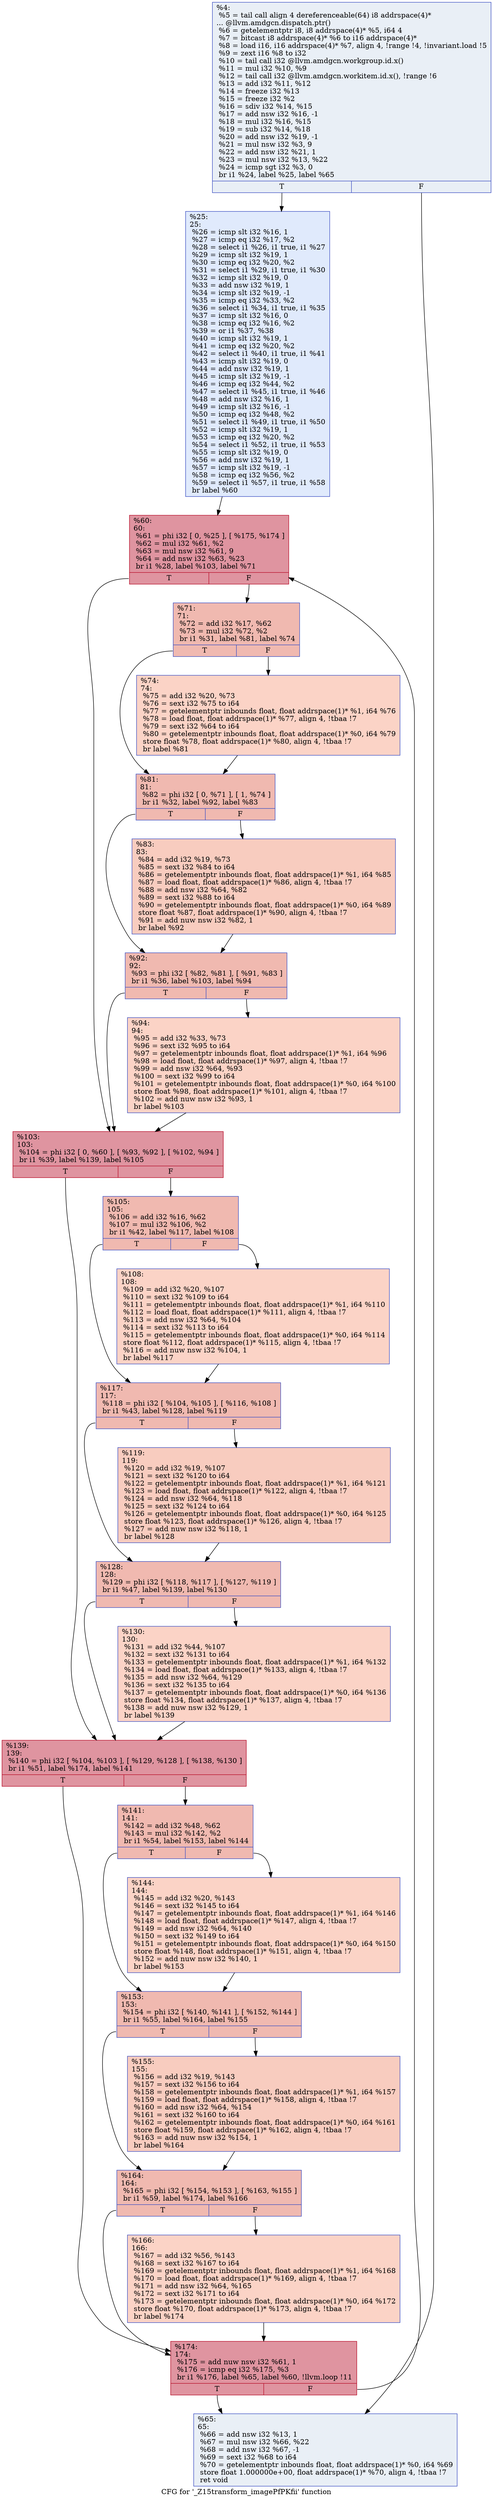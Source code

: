 digraph "CFG for '_Z15transform_imagePfPKfii' function" {
	label="CFG for '_Z15transform_imagePfPKfii' function";

	Node0x5405eb0 [shape=record,color="#3d50c3ff", style=filled, fillcolor="#cedaeb70",label="{%4:\l  %5 = tail call align 4 dereferenceable(64) i8 addrspace(4)*\l... @llvm.amdgcn.dispatch.ptr()\l  %6 = getelementptr i8, i8 addrspace(4)* %5, i64 4\l  %7 = bitcast i8 addrspace(4)* %6 to i16 addrspace(4)*\l  %8 = load i16, i16 addrspace(4)* %7, align 4, !range !4, !invariant.load !5\l  %9 = zext i16 %8 to i32\l  %10 = tail call i32 @llvm.amdgcn.workgroup.id.x()\l  %11 = mul i32 %10, %9\l  %12 = tail call i32 @llvm.amdgcn.workitem.id.x(), !range !6\l  %13 = add i32 %11, %12\l  %14 = freeze i32 %13\l  %15 = freeze i32 %2\l  %16 = sdiv i32 %14, %15\l  %17 = add nsw i32 %16, -1\l  %18 = mul i32 %16, %15\l  %19 = sub i32 %14, %18\l  %20 = add nsw i32 %19, -1\l  %21 = mul nsw i32 %3, 9\l  %22 = add nsw i32 %21, 1\l  %23 = mul nsw i32 %13, %22\l  %24 = icmp sgt i32 %3, 0\l  br i1 %24, label %25, label %65\l|{<s0>T|<s1>F}}"];
	Node0x5405eb0:s0 -> Node0x5408420;
	Node0x5405eb0:s1 -> Node0x54084b0;
	Node0x5408420 [shape=record,color="#3d50c3ff", style=filled, fillcolor="#b9d0f970",label="{%25:\l25:                                               \l  %26 = icmp slt i32 %16, 1\l  %27 = icmp eq i32 %17, %2\l  %28 = select i1 %26, i1 true, i1 %27\l  %29 = icmp slt i32 %19, 1\l  %30 = icmp eq i32 %20, %2\l  %31 = select i1 %29, i1 true, i1 %30\l  %32 = icmp slt i32 %19, 0\l  %33 = add nsw i32 %19, 1\l  %34 = icmp slt i32 %19, -1\l  %35 = icmp eq i32 %33, %2\l  %36 = select i1 %34, i1 true, i1 %35\l  %37 = icmp slt i32 %16, 0\l  %38 = icmp eq i32 %16, %2\l  %39 = or i1 %37, %38\l  %40 = icmp slt i32 %19, 1\l  %41 = icmp eq i32 %20, %2\l  %42 = select i1 %40, i1 true, i1 %41\l  %43 = icmp slt i32 %19, 0\l  %44 = add nsw i32 %19, 1\l  %45 = icmp slt i32 %19, -1\l  %46 = icmp eq i32 %44, %2\l  %47 = select i1 %45, i1 true, i1 %46\l  %48 = add nsw i32 %16, 1\l  %49 = icmp slt i32 %16, -1\l  %50 = icmp eq i32 %48, %2\l  %51 = select i1 %49, i1 true, i1 %50\l  %52 = icmp slt i32 %19, 1\l  %53 = icmp eq i32 %20, %2\l  %54 = select i1 %52, i1 true, i1 %53\l  %55 = icmp slt i32 %19, 0\l  %56 = add nsw i32 %19, 1\l  %57 = icmp slt i32 %19, -1\l  %58 = icmp eq i32 %56, %2\l  %59 = select i1 %57, i1 true, i1 %58\l  br label %60\l}"];
	Node0x5408420 -> Node0x5407f20;
	Node0x5407f20 [shape=record,color="#b70d28ff", style=filled, fillcolor="#b70d2870",label="{%60:\l60:                                               \l  %61 = phi i32 [ 0, %25 ], [ %175, %174 ]\l  %62 = mul i32 %61, %2\l  %63 = mul nsw i32 %61, 9\l  %64 = add nsw i32 %63, %23\l  br i1 %28, label %103, label %71\l|{<s0>T|<s1>F}}"];
	Node0x5407f20:s0 -> Node0x5408a50;
	Node0x5407f20:s1 -> Node0x5408ae0;
	Node0x54084b0 [shape=record,color="#3d50c3ff", style=filled, fillcolor="#cedaeb70",label="{%65:\l65:                                               \l  %66 = add nsw i32 %13, 1\l  %67 = mul nsw i32 %66, %22\l  %68 = add nsw i32 %67, -1\l  %69 = sext i32 %68 to i64\l  %70 = getelementptr inbounds float, float addrspace(1)* %0, i64 %69\l  store float 1.000000e+00, float addrspace(1)* %70, align 4, !tbaa !7\l  ret void\l}"];
	Node0x5408ae0 [shape=record,color="#3d50c3ff", style=filled, fillcolor="#de614d70",label="{%71:\l71:                                               \l  %72 = add i32 %17, %62\l  %73 = mul i32 %72, %2\l  br i1 %31, label %81, label %74\l|{<s0>T|<s1>F}}"];
	Node0x5408ae0:s0 -> Node0x540b340;
	Node0x5408ae0:s1 -> Node0x540b390;
	Node0x540b390 [shape=record,color="#3d50c3ff", style=filled, fillcolor="#f59c7d70",label="{%74:\l74:                                               \l  %75 = add i32 %20, %73\l  %76 = sext i32 %75 to i64\l  %77 = getelementptr inbounds float, float addrspace(1)* %1, i64 %76\l  %78 = load float, float addrspace(1)* %77, align 4, !tbaa !7\l  %79 = sext i32 %64 to i64\l  %80 = getelementptr inbounds float, float addrspace(1)* %0, i64 %79\l  store float %78, float addrspace(1)* %80, align 4, !tbaa !7\l  br label %81\l}"];
	Node0x540b390 -> Node0x540b340;
	Node0x540b340 [shape=record,color="#3d50c3ff", style=filled, fillcolor="#de614d70",label="{%81:\l81:                                               \l  %82 = phi i32 [ 0, %71 ], [ 1, %74 ]\l  br i1 %32, label %92, label %83\l|{<s0>T|<s1>F}}"];
	Node0x540b340:s0 -> Node0x540bf70;
	Node0x540b340:s1 -> Node0x540bfc0;
	Node0x540bfc0 [shape=record,color="#3d50c3ff", style=filled, fillcolor="#f08b6e70",label="{%83:\l83:                                               \l  %84 = add i32 %19, %73\l  %85 = sext i32 %84 to i64\l  %86 = getelementptr inbounds float, float addrspace(1)* %1, i64 %85\l  %87 = load float, float addrspace(1)* %86, align 4, !tbaa !7\l  %88 = add nsw i32 %64, %82\l  %89 = sext i32 %88 to i64\l  %90 = getelementptr inbounds float, float addrspace(1)* %0, i64 %89\l  store float %87, float addrspace(1)* %90, align 4, !tbaa !7\l  %91 = add nuw nsw i32 %82, 1\l  br label %92\l}"];
	Node0x540bfc0 -> Node0x540bf70;
	Node0x540bf70 [shape=record,color="#3d50c3ff", style=filled, fillcolor="#de614d70",label="{%92:\l92:                                               \l  %93 = phi i32 [ %82, %81 ], [ %91, %83 ]\l  br i1 %36, label %103, label %94\l|{<s0>T|<s1>F}}"];
	Node0x540bf70:s0 -> Node0x5408a50;
	Node0x540bf70:s1 -> Node0x540c6e0;
	Node0x540c6e0 [shape=record,color="#3d50c3ff", style=filled, fillcolor="#f59c7d70",label="{%94:\l94:                                               \l  %95 = add i32 %33, %73\l  %96 = sext i32 %95 to i64\l  %97 = getelementptr inbounds float, float addrspace(1)* %1, i64 %96\l  %98 = load float, float addrspace(1)* %97, align 4, !tbaa !7\l  %99 = add nsw i32 %64, %93\l  %100 = sext i32 %99 to i64\l  %101 = getelementptr inbounds float, float addrspace(1)* %0, i64 %100\l  store float %98, float addrspace(1)* %101, align 4, !tbaa !7\l  %102 = add nuw nsw i32 %93, 1\l  br label %103\l}"];
	Node0x540c6e0 -> Node0x5408a50;
	Node0x5408a50 [shape=record,color="#b70d28ff", style=filled, fillcolor="#b70d2870",label="{%103:\l103:                                              \l  %104 = phi i32 [ 0, %60 ], [ %93, %92 ], [ %102, %94 ]\l  br i1 %39, label %139, label %105\l|{<s0>T|<s1>F}}"];
	Node0x5408a50:s0 -> Node0x540cdf0;
	Node0x5408a50:s1 -> Node0x540ce40;
	Node0x540ce40 [shape=record,color="#3d50c3ff", style=filled, fillcolor="#de614d70",label="{%105:\l105:                                              \l  %106 = add i32 %16, %62\l  %107 = mul i32 %106, %2\l  br i1 %42, label %117, label %108\l|{<s0>T|<s1>F}}"];
	Node0x540ce40:s0 -> Node0x540d060;
	Node0x540ce40:s1 -> Node0x540d0b0;
	Node0x540d0b0 [shape=record,color="#3d50c3ff", style=filled, fillcolor="#f59c7d70",label="{%108:\l108:                                              \l  %109 = add i32 %20, %107\l  %110 = sext i32 %109 to i64\l  %111 = getelementptr inbounds float, float addrspace(1)* %1, i64 %110\l  %112 = load float, float addrspace(1)* %111, align 4, !tbaa !7\l  %113 = add nsw i32 %64, %104\l  %114 = sext i32 %113 to i64\l  %115 = getelementptr inbounds float, float addrspace(1)* %0, i64 %114\l  store float %112, float addrspace(1)* %115, align 4, !tbaa !7\l  %116 = add nuw nsw i32 %104, 1\l  br label %117\l}"];
	Node0x540d0b0 -> Node0x540d060;
	Node0x540d060 [shape=record,color="#3d50c3ff", style=filled, fillcolor="#de614d70",label="{%117:\l117:                                              \l  %118 = phi i32 [ %104, %105 ], [ %116, %108 ]\l  br i1 %43, label %128, label %119\l|{<s0>T|<s1>F}}"];
	Node0x540d060:s0 -> Node0x540d7a0;
	Node0x540d060:s1 -> Node0x540d7f0;
	Node0x540d7f0 [shape=record,color="#3d50c3ff", style=filled, fillcolor="#f08b6e70",label="{%119:\l119:                                              \l  %120 = add i32 %19, %107\l  %121 = sext i32 %120 to i64\l  %122 = getelementptr inbounds float, float addrspace(1)* %1, i64 %121\l  %123 = load float, float addrspace(1)* %122, align 4, !tbaa !7\l  %124 = add nsw i32 %64, %118\l  %125 = sext i32 %124 to i64\l  %126 = getelementptr inbounds float, float addrspace(1)* %0, i64 %125\l  store float %123, float addrspace(1)* %126, align 4, !tbaa !7\l  %127 = add nuw nsw i32 %118, 1\l  br label %128\l}"];
	Node0x540d7f0 -> Node0x540d7a0;
	Node0x540d7a0 [shape=record,color="#3d50c3ff", style=filled, fillcolor="#de614d70",label="{%128:\l128:                                              \l  %129 = phi i32 [ %118, %117 ], [ %127, %119 ]\l  br i1 %47, label %139, label %130\l|{<s0>T|<s1>F}}"];
	Node0x540d7a0:s0 -> Node0x540cdf0;
	Node0x540d7a0:s1 -> Node0x5409fd0;
	Node0x5409fd0 [shape=record,color="#3d50c3ff", style=filled, fillcolor="#f59c7d70",label="{%130:\l130:                                              \l  %131 = add i32 %44, %107\l  %132 = sext i32 %131 to i64\l  %133 = getelementptr inbounds float, float addrspace(1)* %1, i64 %132\l  %134 = load float, float addrspace(1)* %133, align 4, !tbaa !7\l  %135 = add nsw i32 %64, %129\l  %136 = sext i32 %135 to i64\l  %137 = getelementptr inbounds float, float addrspace(1)* %0, i64 %136\l  store float %134, float addrspace(1)* %137, align 4, !tbaa !7\l  %138 = add nuw nsw i32 %129, 1\l  br label %139\l}"];
	Node0x5409fd0 -> Node0x540cdf0;
	Node0x540cdf0 [shape=record,color="#b70d28ff", style=filled, fillcolor="#b70d2870",label="{%139:\l139:                                              \l  %140 = phi i32 [ %104, %103 ], [ %129, %128 ], [ %138, %130 ]\l  br i1 %51, label %174, label %141\l|{<s0>T|<s1>F}}"];
	Node0x540cdf0:s0 -> Node0x5409c30;
	Node0x540cdf0:s1 -> Node0x540e9f0;
	Node0x540e9f0 [shape=record,color="#3d50c3ff", style=filled, fillcolor="#de614d70",label="{%141:\l141:                                              \l  %142 = add i32 %48, %62\l  %143 = mul i32 %142, %2\l  br i1 %54, label %153, label %144\l|{<s0>T|<s1>F}}"];
	Node0x540e9f0:s0 -> Node0x540ec10;
	Node0x540e9f0:s1 -> Node0x540ec60;
	Node0x540ec60 [shape=record,color="#3d50c3ff", style=filled, fillcolor="#f59c7d70",label="{%144:\l144:                                              \l  %145 = add i32 %20, %143\l  %146 = sext i32 %145 to i64\l  %147 = getelementptr inbounds float, float addrspace(1)* %1, i64 %146\l  %148 = load float, float addrspace(1)* %147, align 4, !tbaa !7\l  %149 = add nsw i32 %64, %140\l  %150 = sext i32 %149 to i64\l  %151 = getelementptr inbounds float, float addrspace(1)* %0, i64 %150\l  store float %148, float addrspace(1)* %151, align 4, !tbaa !7\l  %152 = add nuw nsw i32 %140, 1\l  br label %153\l}"];
	Node0x540ec60 -> Node0x540ec10;
	Node0x540ec10 [shape=record,color="#3d50c3ff", style=filled, fillcolor="#de614d70",label="{%153:\l153:                                              \l  %154 = phi i32 [ %140, %141 ], [ %152, %144 ]\l  br i1 %55, label %164, label %155\l|{<s0>T|<s1>F}}"];
	Node0x540ec10:s0 -> Node0x540f350;
	Node0x540ec10:s1 -> Node0x540f3a0;
	Node0x540f3a0 [shape=record,color="#3d50c3ff", style=filled, fillcolor="#f08b6e70",label="{%155:\l155:                                              \l  %156 = add i32 %19, %143\l  %157 = sext i32 %156 to i64\l  %158 = getelementptr inbounds float, float addrspace(1)* %1, i64 %157\l  %159 = load float, float addrspace(1)* %158, align 4, !tbaa !7\l  %160 = add nsw i32 %64, %154\l  %161 = sext i32 %160 to i64\l  %162 = getelementptr inbounds float, float addrspace(1)* %0, i64 %161\l  store float %159, float addrspace(1)* %162, align 4, !tbaa !7\l  %163 = add nuw nsw i32 %154, 1\l  br label %164\l}"];
	Node0x540f3a0 -> Node0x540f350;
	Node0x540f350 [shape=record,color="#3d50c3ff", style=filled, fillcolor="#de614d70",label="{%164:\l164:                                              \l  %165 = phi i32 [ %154, %153 ], [ %163, %155 ]\l  br i1 %59, label %174, label %166\l|{<s0>T|<s1>F}}"];
	Node0x540f350:s0 -> Node0x5409c30;
	Node0x540f350:s1 -> Node0x540fa90;
	Node0x540fa90 [shape=record,color="#3d50c3ff", style=filled, fillcolor="#f59c7d70",label="{%166:\l166:                                              \l  %167 = add i32 %56, %143\l  %168 = sext i32 %167 to i64\l  %169 = getelementptr inbounds float, float addrspace(1)* %1, i64 %168\l  %170 = load float, float addrspace(1)* %169, align 4, !tbaa !7\l  %171 = add nsw i32 %64, %165\l  %172 = sext i32 %171 to i64\l  %173 = getelementptr inbounds float, float addrspace(1)* %0, i64 %172\l  store float %170, float addrspace(1)* %173, align 4, !tbaa !7\l  br label %174\l}"];
	Node0x540fa90 -> Node0x5409c30;
	Node0x5409c30 [shape=record,color="#b70d28ff", style=filled, fillcolor="#b70d2870",label="{%174:\l174:                                              \l  %175 = add nuw nsw i32 %61, 1\l  %176 = icmp eq i32 %175, %3\l  br i1 %176, label %65, label %60, !llvm.loop !11\l|{<s0>T|<s1>F}}"];
	Node0x5409c30:s0 -> Node0x54084b0;
	Node0x5409c30:s1 -> Node0x5407f20;
}
